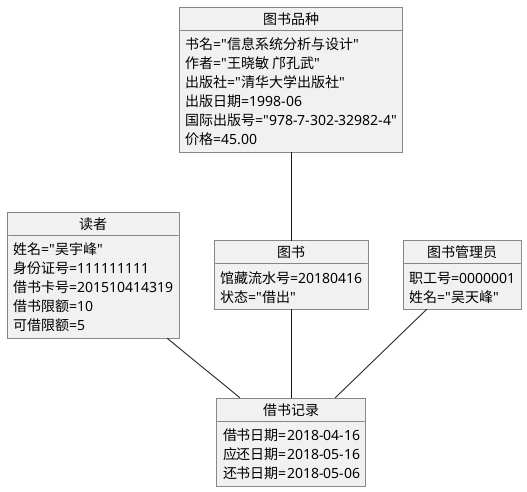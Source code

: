    @startuml
    object 读者 {
        姓名="吴宇峰"
        身份证号=111111111
        借书卡号=201510414319
        借书限额=10
        可借限额=5
    }
    object 借书记录{
        借书日期=2018-04-16
        应还日期=2018-05-16
        还书日期=2018-05-06
    }
    object 图书{
        馆藏流水号=20180416
        状态="借出"
    }
    object 图书品种{
        书名="信息系统分析与设计"
        作者="王晓敏 邝孔武"
        出版社="清华大学出版社"
        出版日期=1998-06
        国际出版号="978-7-302-32982-4"
        价格=45.00
    }
    object 图书管理员{
        职工号=0000001
        姓名="吴天峰"
    }
    读者 -- 借书记录
    图书品种 -- 图书
    图书 -- 借书记录
    图书管理员 -- 借书记录
    @enduml